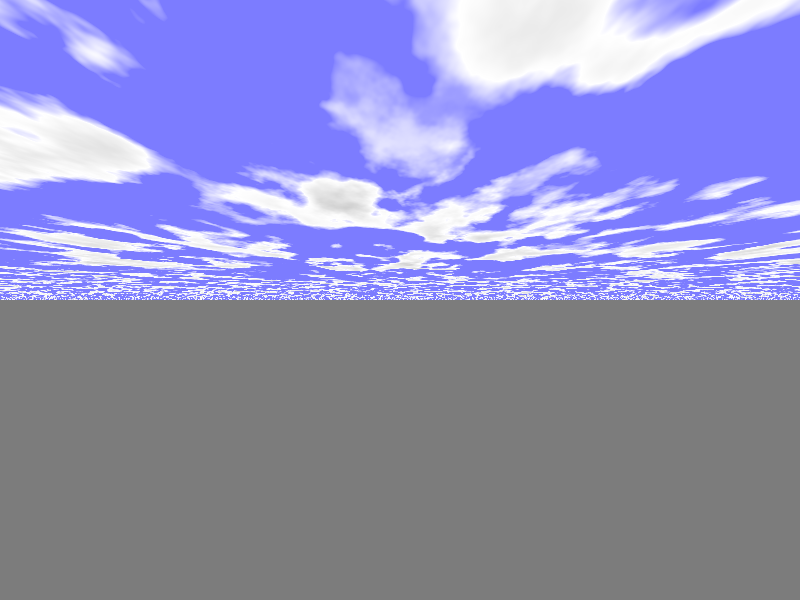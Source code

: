 
#version 3.7;
global_settings {  assumed_gamma 1.0 }
//---------------------------------------

// PoVRay 3.7 Scene File " ... .pov"
// author:  ...
// date:    ...
//--------------------------------------------------------------------------
#version 3.7;
global_settings{ assumed_gamma 1.0 }
#default{ finish{ ambient 0.1 diffuse 0.9 }} 
//--------------------------------------------------------------------------
#include "colors.inc"
#include "textures.inc"
#include "glass.inc"
#include "metals.inc"
#include "golds.inc"
#include "stones.inc"
#include "woods.inc"
#include "shapes.inc"
#include "shapes2.inc"
#include "functions.inc"
#include "math.inc"
#include "transforms.inc"
//--------------------------------------------------------------------------
// camera ------------------------------------------------------------------
#declare Camera_0 = camera {/*ultra_wide_angle*/ angle 125      // front view
                            location  <5.0 , 1.0 ,-3.0>
                            right     x*image_width/image_height
                            look_at   <0.0 , 1.0 , 0.0>}
#declare Camera_1 = camera {/*ultra_wide_angle*/ angle 90   // diagonal view
                            location  <2.0 , 2.5 ,-3.0>
                            right     x*image_width/image_height
                            look_at   <0.0 , 1.0 , 0.0>}
#declare Camera_2 = camera {/*ultra_wide_angle*/ angle 90 // right side view
                            location  <3.0 , 1.0 , 0.0>
                            right     x*image_width/image_height
                            look_at   <0.0 , 1.0 , 0.0>}
#declare Camera_3 = camera {/*ultra_wide_angle*/ angle 90        // top view
                            location  <0.0 , 3.0 ,-0.001>
                            right     x*image_width/image_height
                            look_at   <0.0 , 1.0 , 0.0>}
camera{Camera_0}
// sun ---------------------------------------------------------------------
light_source{<1500,2500,-2500> color White}
// sky ---------------------------------------------------------------------
plane{<0,1,0>,1 hollow  
       texture{pigment{ bozo turbulence 0.85 scale 1.0 translate<5,0,0>
                        color_map { [0.5 rgb <0.20, 0.20, 1.0>]
                                    [0.6 rgb <1,1,1>]
                                    [1.0 rgb <0.5,0.5,0.5>]}
                       }
               finish {ambient 1 diffuse 0} }      
       scale 10000}
//------------------------------
fog{distance 300000 color White}
// sea ---------------------------------------------------------------------
plane{<0,1,0>, 0 
       texture{Polished_Chrome
               normal { crackle 0.15 scale <0.35,0.25,0.25> turbulence 0.5 } 
               finish { reflection 0.60 }}}

//--------------------------------------------------------------------------
//---------------------------- objects in scene ----------------------------
//--------------------------------------------------------------------------

//----------------------------------- end
#declare Nr = clock ;

#local Wing = 
       cone { <0,0,0>,0.75,<0,1.00,0>,0.35  
              scale <1,1,0.1> 
              matrix<  1  , 0, 0,  // shearing in x
                     -0.25, 1, 0,
                       0  , 0, 1,
                       0  , 0, 0>            
            } // end of cone -------------------------------------

#declare torp = union{

 sphere { <0,0,0>, 0.5
          scale<5,1,1>  
          translate<-4,0,0>  
        }  // end of sphere -------------------------------------- 
 
       
 union{ 
         object{ Wing rotate <0*90,0,0>}
         object{ Wing rotate <1*90,0,0>}
         object{ Wing rotate <2*90,0,0>}
         object{ Wing rotate <3*90,0,0>}
           
          translate<-5.55,0,0>
      }
      
//translate<0,1*Nr,0>
//rotate<0,0,90>


texture { Chrome_Metal //pigment { color White *0.45}
           finish  { phong 1 reflection 0.05}
         } // end of texture

}// end of union

object{torp translate<clock,0,0> rotate<0,0,90>} 